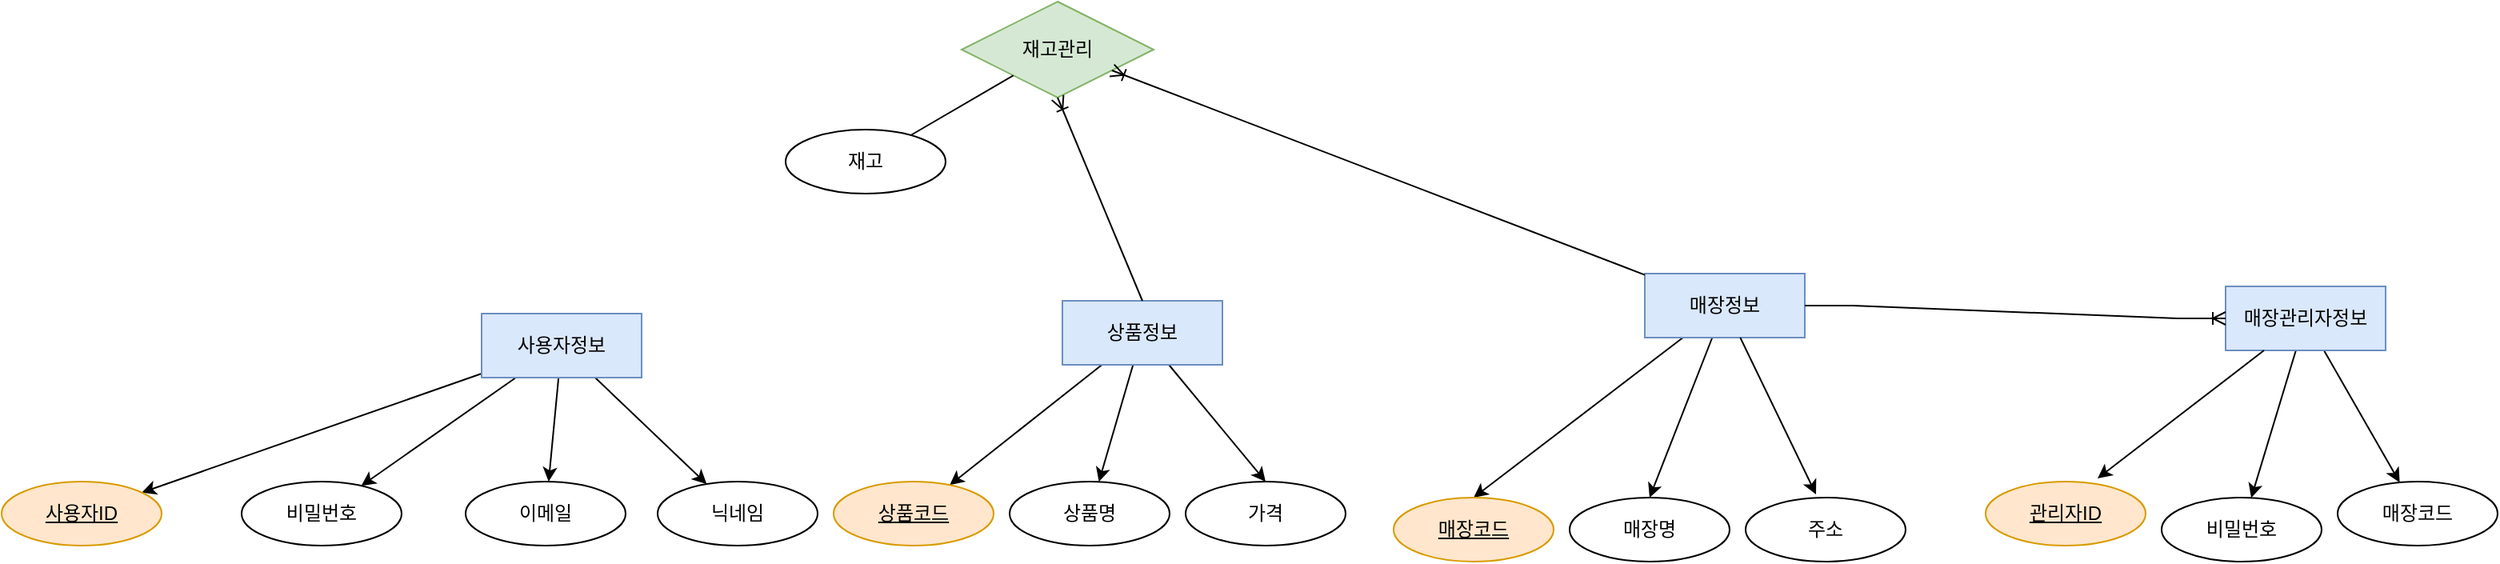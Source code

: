 <mxfile version="24.7.5">
  <diagram name="페이지-1" id="OJLNk0O51Z1MZeV_Ti2X">
    <mxGraphModel dx="2514" dy="908" grid="1" gridSize="10" guides="1" tooltips="1" connect="1" arrows="1" fold="1" page="1" pageScale="1" pageWidth="827" pageHeight="1169" math="0" shadow="0">
      <root>
        <mxCell id="0" />
        <mxCell id="1" parent="0" />
        <mxCell id="LQ0dk2JoQx-oWWSQppy4-17" style="rounded=0;orthogonalLoop=1;jettySize=auto;html=1;" edge="1" parent="1" source="LQ0dk2JoQx-oWWSQppy4-1" target="LQ0dk2JoQx-oWWSQppy4-9">
          <mxGeometry relative="1" as="geometry" />
        </mxCell>
        <mxCell id="LQ0dk2JoQx-oWWSQppy4-34" style="rounded=0;orthogonalLoop=1;jettySize=auto;html=1;" edge="1" parent="1" source="LQ0dk2JoQx-oWWSQppy4-1" target="LQ0dk2JoQx-oWWSQppy4-21">
          <mxGeometry relative="1" as="geometry" />
        </mxCell>
        <mxCell id="LQ0dk2JoQx-oWWSQppy4-35" style="rounded=0;orthogonalLoop=1;jettySize=auto;html=1;entryX=0.5;entryY=0;entryDx=0;entryDy=0;" edge="1" parent="1" source="LQ0dk2JoQx-oWWSQppy4-1" target="LQ0dk2JoQx-oWWSQppy4-22">
          <mxGeometry relative="1" as="geometry" />
        </mxCell>
        <mxCell id="LQ0dk2JoQx-oWWSQppy4-1" value="상품정보" style="whiteSpace=wrap;html=1;align=center;fillColor=#dae8fc;strokeColor=#6c8ebf;" vertex="1" parent="1">
          <mxGeometry x="643" y="547" width="100" height="40" as="geometry" />
        </mxCell>
        <mxCell id="LQ0dk2JoQx-oWWSQppy4-15" style="rounded=0;orthogonalLoop=1;jettySize=auto;html=1;" edge="1" parent="1" source="LQ0dk2JoQx-oWWSQppy4-2" target="LQ0dk2JoQx-oWWSQppy4-10">
          <mxGeometry relative="1" as="geometry" />
        </mxCell>
        <mxCell id="LQ0dk2JoQx-oWWSQppy4-27" style="rounded=0;orthogonalLoop=1;jettySize=auto;html=1;" edge="1" parent="1" source="LQ0dk2JoQx-oWWSQppy4-2" target="LQ0dk2JoQx-oWWSQppy4-24">
          <mxGeometry relative="1" as="geometry" />
        </mxCell>
        <mxCell id="LQ0dk2JoQx-oWWSQppy4-49" style="rounded=0;orthogonalLoop=1;jettySize=auto;html=1;" edge="1" parent="1" source="LQ0dk2JoQx-oWWSQppy4-2" target="LQ0dk2JoQx-oWWSQppy4-48">
          <mxGeometry relative="1" as="geometry" />
        </mxCell>
        <mxCell id="LQ0dk2JoQx-oWWSQppy4-50" style="rounded=0;orthogonalLoop=1;jettySize=auto;html=1;" edge="1" parent="1" source="LQ0dk2JoQx-oWWSQppy4-2" target="LQ0dk2JoQx-oWWSQppy4-47">
          <mxGeometry relative="1" as="geometry" />
        </mxCell>
        <mxCell id="LQ0dk2JoQx-oWWSQppy4-2" value="사용자정보" style="whiteSpace=wrap;html=1;align=center;fillColor=#dae8fc;strokeColor=#6c8ebf;" vertex="1" parent="1">
          <mxGeometry x="280" y="555" width="100" height="40" as="geometry" />
        </mxCell>
        <mxCell id="LQ0dk2JoQx-oWWSQppy4-18" style="rounded=0;orthogonalLoop=1;jettySize=auto;html=1;entryX=0.5;entryY=0;entryDx=0;entryDy=0;" edge="1" parent="1" source="LQ0dk2JoQx-oWWSQppy4-3" target="LQ0dk2JoQx-oWWSQppy4-12">
          <mxGeometry relative="1" as="geometry" />
        </mxCell>
        <mxCell id="LQ0dk2JoQx-oWWSQppy4-32" style="rounded=0;orthogonalLoop=1;jettySize=auto;html=1;entryX=0.5;entryY=0;entryDx=0;entryDy=0;" edge="1" parent="1" source="LQ0dk2JoQx-oWWSQppy4-3" target="LQ0dk2JoQx-oWWSQppy4-19">
          <mxGeometry relative="1" as="geometry" />
        </mxCell>
        <mxCell id="LQ0dk2JoQx-oWWSQppy4-3" value="매장정보" style="whiteSpace=wrap;html=1;align=center;fillColor=#dae8fc;strokeColor=#6c8ebf;" vertex="1" parent="1">
          <mxGeometry x="1007" y="530" width="100" height="40" as="geometry" />
        </mxCell>
        <mxCell id="LQ0dk2JoQx-oWWSQppy4-29" style="rounded=0;orthogonalLoop=1;jettySize=auto;html=1;" edge="1" parent="1" source="LQ0dk2JoQx-oWWSQppy4-4" target="LQ0dk2JoQx-oWWSQppy4-23">
          <mxGeometry relative="1" as="geometry" />
        </mxCell>
        <mxCell id="LQ0dk2JoQx-oWWSQppy4-31" style="rounded=0;orthogonalLoop=1;jettySize=auto;html=1;" edge="1" parent="1" source="LQ0dk2JoQx-oWWSQppy4-4" target="LQ0dk2JoQx-oWWSQppy4-30">
          <mxGeometry relative="1" as="geometry" />
        </mxCell>
        <mxCell id="LQ0dk2JoQx-oWWSQppy4-4" value="매장관리자정보" style="whiteSpace=wrap;html=1;align=center;fillColor=#dae8fc;strokeColor=#6c8ebf;" vertex="1" parent="1">
          <mxGeometry x="1370" y="538" width="100" height="40" as="geometry" />
        </mxCell>
        <mxCell id="LQ0dk2JoQx-oWWSQppy4-9" value="상품코드" style="ellipse;whiteSpace=wrap;html=1;align=center;fontStyle=4;fillColor=#ffe6cc;strokeColor=#d79b00;" vertex="1" parent="1">
          <mxGeometry x="500" y="660" width="100" height="40" as="geometry" />
        </mxCell>
        <mxCell id="LQ0dk2JoQx-oWWSQppy4-10" value="사용자ID" style="ellipse;whiteSpace=wrap;html=1;align=center;fontStyle=4;fillColor=#ffe6cc;strokeColor=#d79b00;" vertex="1" parent="1">
          <mxGeometry x="-20" y="660" width="100" height="40" as="geometry" />
        </mxCell>
        <mxCell id="LQ0dk2JoQx-oWWSQppy4-11" value="관리자ID" style="ellipse;whiteSpace=wrap;html=1;align=center;fontStyle=4;fillColor=#ffe6cc;strokeColor=#d79b00;" vertex="1" parent="1">
          <mxGeometry x="1220" y="660" width="100" height="40" as="geometry" />
        </mxCell>
        <mxCell id="LQ0dk2JoQx-oWWSQppy4-12" value="매장코드" style="ellipse;whiteSpace=wrap;html=1;align=center;fontStyle=4;fillColor=#ffe6cc;strokeColor=#d79b00;" vertex="1" parent="1">
          <mxGeometry x="850" y="670" width="100" height="40" as="geometry" />
        </mxCell>
        <mxCell id="LQ0dk2JoQx-oWWSQppy4-13" value="재고관리" style="shape=rhombus;perimeter=rhombusPerimeter;whiteSpace=wrap;html=1;align=center;fillColor=#d5e8d4;strokeColor=#82b366;" vertex="1" parent="1">
          <mxGeometry x="580" y="360" width="120" height="60" as="geometry" />
        </mxCell>
        <mxCell id="LQ0dk2JoQx-oWWSQppy4-16" style="rounded=0;orthogonalLoop=1;jettySize=auto;html=1;entryX=0.7;entryY=-0.05;entryDx=0;entryDy=0;entryPerimeter=0;" edge="1" parent="1" source="LQ0dk2JoQx-oWWSQppy4-4" target="LQ0dk2JoQx-oWWSQppy4-11">
          <mxGeometry relative="1" as="geometry" />
        </mxCell>
        <mxCell id="LQ0dk2JoQx-oWWSQppy4-19" value="매장명" style="ellipse;whiteSpace=wrap;html=1;align=center;" vertex="1" parent="1">
          <mxGeometry x="960" y="670" width="100" height="40" as="geometry" />
        </mxCell>
        <mxCell id="LQ0dk2JoQx-oWWSQppy4-20" value="주소" style="ellipse;whiteSpace=wrap;html=1;align=center;" vertex="1" parent="1">
          <mxGeometry x="1070" y="670" width="100" height="40" as="geometry" />
        </mxCell>
        <mxCell id="LQ0dk2JoQx-oWWSQppy4-21" value="상품명" style="ellipse;whiteSpace=wrap;html=1;align=center;" vertex="1" parent="1">
          <mxGeometry x="610" y="660" width="100" height="40" as="geometry" />
        </mxCell>
        <mxCell id="LQ0dk2JoQx-oWWSQppy4-22" value="가격" style="ellipse;whiteSpace=wrap;html=1;align=center;" vertex="1" parent="1">
          <mxGeometry x="720" y="660" width="100" height="40" as="geometry" />
        </mxCell>
        <mxCell id="LQ0dk2JoQx-oWWSQppy4-23" value="비밀번호" style="ellipse;whiteSpace=wrap;html=1;align=center;" vertex="1" parent="1">
          <mxGeometry x="1330" y="670" width="100" height="40" as="geometry" />
        </mxCell>
        <mxCell id="LQ0dk2JoQx-oWWSQppy4-24" value="비밀번호" style="ellipse;whiteSpace=wrap;html=1;align=center;" vertex="1" parent="1">
          <mxGeometry x="130" y="660" width="100" height="40" as="geometry" />
        </mxCell>
        <mxCell id="LQ0dk2JoQx-oWWSQppy4-30" value="매장코드" style="ellipse;whiteSpace=wrap;html=1;align=center;" vertex="1" parent="1">
          <mxGeometry x="1440" y="660" width="100" height="40" as="geometry" />
        </mxCell>
        <mxCell id="LQ0dk2JoQx-oWWSQppy4-33" style="rounded=0;orthogonalLoop=1;jettySize=auto;html=1;entryX=0.44;entryY=-0.05;entryDx=0;entryDy=0;entryPerimeter=0;" edge="1" parent="1" source="LQ0dk2JoQx-oWWSQppy4-3" target="LQ0dk2JoQx-oWWSQppy4-20">
          <mxGeometry relative="1" as="geometry" />
        </mxCell>
        <mxCell id="LQ0dk2JoQx-oWWSQppy4-39" value="" style="fontSize=12;html=1;endArrow=ERoneToMany;rounded=0;entryX=0.5;entryY=1;entryDx=0;entryDy=0;exitX=0.5;exitY=0;exitDx=0;exitDy=0;" edge="1" parent="1" source="LQ0dk2JoQx-oWWSQppy4-1" target="LQ0dk2JoQx-oWWSQppy4-13">
          <mxGeometry width="100" height="100" relative="1" as="geometry">
            <mxPoint x="590" y="530" as="sourcePoint" />
            <mxPoint x="690" y="430" as="targetPoint" />
          </mxGeometry>
        </mxCell>
        <mxCell id="LQ0dk2JoQx-oWWSQppy4-40" value="" style="fontSize=12;html=1;endArrow=ERoneToMany;rounded=0;" edge="1" parent="1" source="LQ0dk2JoQx-oWWSQppy4-3" target="LQ0dk2JoQx-oWWSQppy4-13">
          <mxGeometry width="100" height="100" relative="1" as="geometry">
            <mxPoint x="750" y="530" as="sourcePoint" />
            <mxPoint x="850" y="430" as="targetPoint" />
          </mxGeometry>
        </mxCell>
        <mxCell id="LQ0dk2JoQx-oWWSQppy4-41" value="재고" style="ellipse;whiteSpace=wrap;html=1;align=center;" vertex="1" parent="1">
          <mxGeometry x="470" y="440" width="100" height="40" as="geometry" />
        </mxCell>
        <mxCell id="LQ0dk2JoQx-oWWSQppy4-43" value="" style="endArrow=none;html=1;rounded=0;" edge="1" parent="1" source="LQ0dk2JoQx-oWWSQppy4-13" target="LQ0dk2JoQx-oWWSQppy4-41">
          <mxGeometry relative="1" as="geometry">
            <mxPoint x="490" y="600" as="sourcePoint" />
            <mxPoint x="650" y="600" as="targetPoint" />
          </mxGeometry>
        </mxCell>
        <mxCell id="LQ0dk2JoQx-oWWSQppy4-46" value="" style="edgeStyle=entityRelationEdgeStyle;fontSize=12;html=1;endArrow=ERoneToMany;rounded=0;" edge="1" parent="1" source="LQ0dk2JoQx-oWWSQppy4-3" target="LQ0dk2JoQx-oWWSQppy4-4">
          <mxGeometry width="100" height="100" relative="1" as="geometry">
            <mxPoint x="1230" y="635" as="sourcePoint" />
            <mxPoint x="1330" y="535" as="targetPoint" />
          </mxGeometry>
        </mxCell>
        <mxCell id="LQ0dk2JoQx-oWWSQppy4-47" value="닉네임" style="ellipse;whiteSpace=wrap;html=1;align=center;" vertex="1" parent="1">
          <mxGeometry x="390" y="660" width="100" height="40" as="geometry" />
        </mxCell>
        <mxCell id="LQ0dk2JoQx-oWWSQppy4-48" value="이메일" style="ellipse;whiteSpace=wrap;html=1;align=center;" vertex="1" parent="1">
          <mxGeometry x="270" y="660" width="100" height="40" as="geometry" />
        </mxCell>
      </root>
    </mxGraphModel>
  </diagram>
</mxfile>
